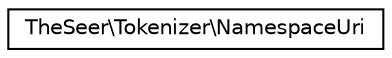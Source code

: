digraph "Graphical Class Hierarchy"
{
  edge [fontname="Helvetica",fontsize="10",labelfontname="Helvetica",labelfontsize="10"];
  node [fontname="Helvetica",fontsize="10",shape=record];
  rankdir="LR";
  Node0 [label="TheSeer\\Tokenizer\\NamespaceUri",height=0.2,width=0.4,color="black", fillcolor="white", style="filled",URL="$classTheSeer_1_1Tokenizer_1_1NamespaceUri.html"];
}
